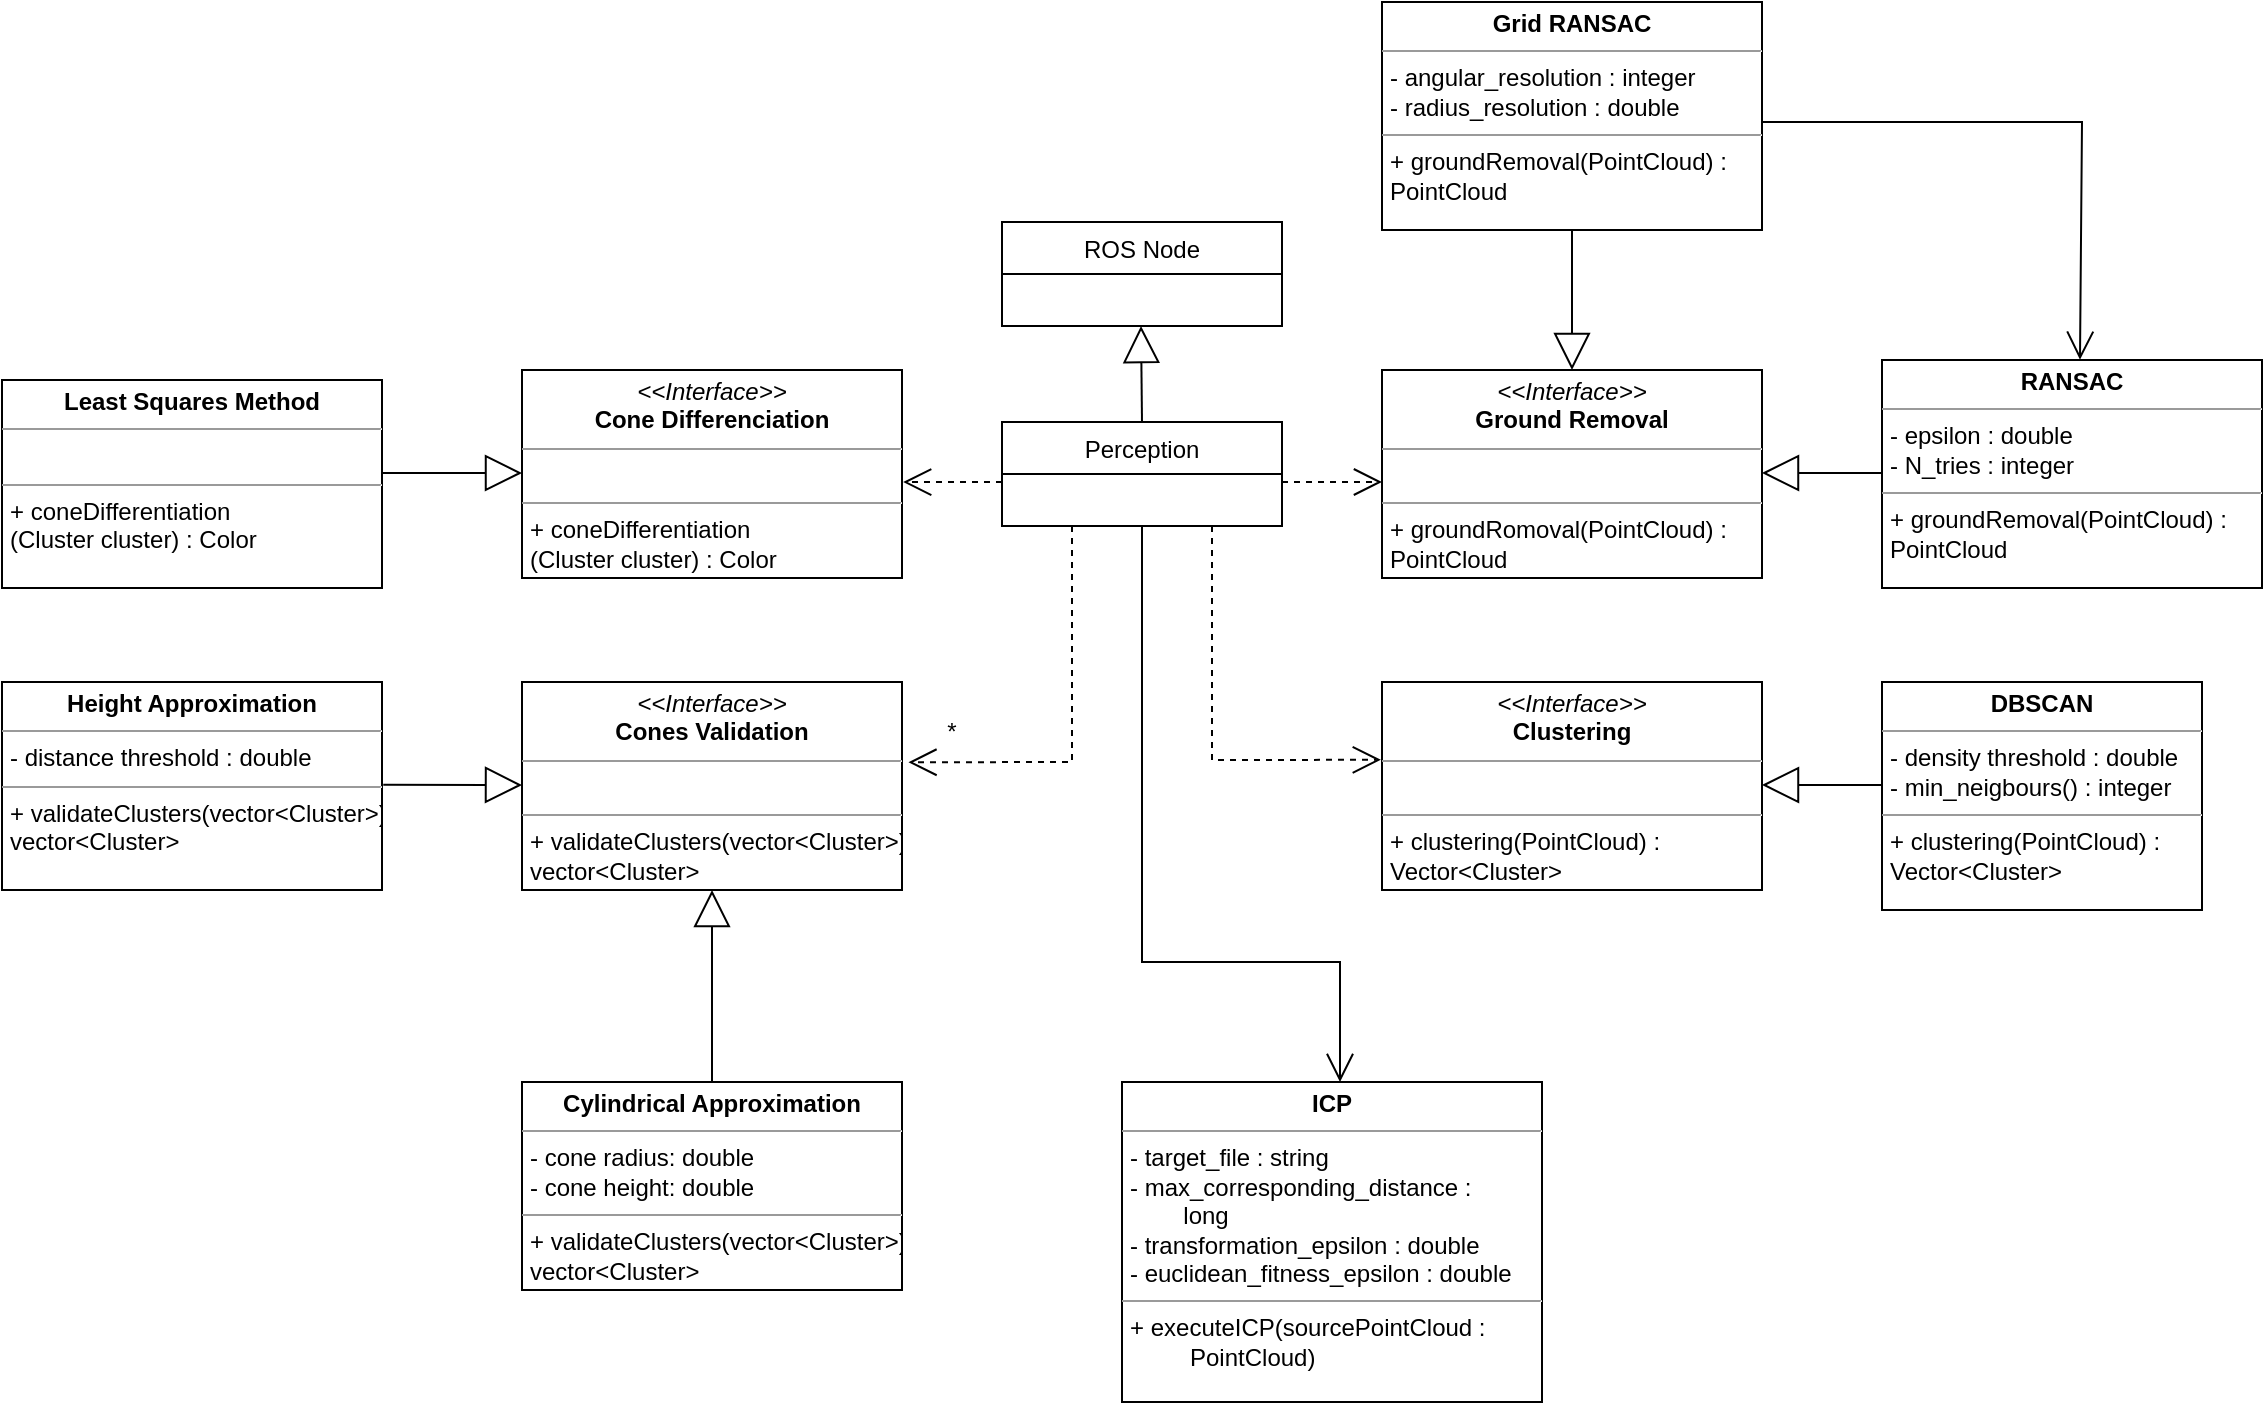 <mxfile version="20.3.0" type="device"><diagram id="d-5RvVuHrZBJCNinnVzA" name="Page-1"><mxGraphModel dx="1184" dy="228" grid="1" gridSize="10" guides="1" tooltips="1" connect="1" arrows="1" fold="1" page="1" pageScale="1" pageWidth="827" pageHeight="1169" math="0" shadow="0"><root><mxCell id="0"/><mxCell id="1" parent="0"/><mxCell id="L9eCjCMkYvvfudA07gba-1" value="ROS Node" style="swimlane;fontStyle=0;childLayout=stackLayout;horizontal=1;startSize=26;fillColor=none;horizontalStack=0;resizeParent=1;resizeParentMax=0;resizeLast=0;collapsible=1;marginBottom=0;" parent="1" vertex="1"><mxGeometry x="330" y="210" width="140" height="52" as="geometry"/></mxCell><mxCell id="L9eCjCMkYvvfudA07gba-6" value="" style="endArrow=block;endSize=16;endFill=0;html=1;rounded=0;" parent="1" edge="1"><mxGeometry width="160" relative="1" as="geometry"><mxPoint x="400" y="310" as="sourcePoint"/><mxPoint x="399.5" y="262" as="targetPoint"/></mxGeometry></mxCell><mxCell id="L9eCjCMkYvvfudA07gba-8" value="&lt;p style=&quot;margin:0px;margin-top:4px;text-align:center;&quot;&gt;&lt;i&gt;&amp;lt;&amp;lt;Interface&amp;gt;&amp;gt;&lt;/i&gt;&lt;br&gt;&lt;b&gt;Ground Removal&lt;/b&gt;&lt;/p&gt;&lt;hr size=&quot;1&quot;&gt;&lt;p style=&quot;margin:0px;margin-left:4px;&quot;&gt;&lt;br&gt;&lt;/p&gt;&lt;hr size=&quot;1&quot;&gt;&lt;p style=&quot;margin:0px;margin-left:4px;&quot;&gt;+ groundRomoval(PointCloud) :&amp;nbsp;&lt;/p&gt;&lt;p style=&quot;margin:0px;margin-left:4px;&quot;&gt;PointCloud&lt;/p&gt;" style="verticalAlign=top;align=left;overflow=fill;fontSize=12;fontFamily=Helvetica;html=1;" parent="1" vertex="1"><mxGeometry x="520" y="284" width="190" height="104" as="geometry"/></mxCell><mxCell id="L9eCjCMkYvvfudA07gba-10" value="" style="endArrow=block;endSize=16;endFill=0;html=1;rounded=0;" parent="1" edge="1"><mxGeometry width="160" relative="1" as="geometry"><mxPoint x="770" y="335.5" as="sourcePoint"/><mxPoint x="710" y="335.5" as="targetPoint"/></mxGeometry></mxCell><mxCell id="EbdRtrXyug2G_jX3SU8Q-1" value="&lt;p style=&quot;margin:0px;margin-top:4px;text-align:center;&quot;&gt;&lt;i&gt;&amp;lt;&amp;lt;Interface&amp;gt;&amp;gt;&lt;/i&gt;&lt;br&gt;&lt;b&gt;Clustering&lt;/b&gt;&lt;/p&gt;&lt;hr size=&quot;1&quot;&gt;&lt;p style=&quot;margin:0px;margin-left:4px;&quot;&gt;&lt;br&gt;&lt;/p&gt;&lt;hr size=&quot;1&quot;&gt;&lt;p style=&quot;margin:0px;margin-left:4px;&quot;&gt;+ clustering(PointCloud) :&amp;nbsp;&lt;/p&gt;&lt;p style=&quot;margin:0px;margin-left:4px;&quot;&gt;Vector&amp;lt;Cluster&amp;gt;&lt;/p&gt;" style="verticalAlign=top;align=left;overflow=fill;fontSize=12;fontFamily=Helvetica;html=1;" parent="1" vertex="1"><mxGeometry x="520" y="440" width="190" height="104" as="geometry"/></mxCell><mxCell id="EbdRtrXyug2G_jX3SU8Q-3" value="" style="endArrow=block;endSize=16;endFill=0;html=1;rounded=0;" parent="1" edge="1"><mxGeometry width="160" relative="1" as="geometry"><mxPoint x="770" y="491.5" as="sourcePoint"/><mxPoint x="710" y="491.5" as="targetPoint"/></mxGeometry></mxCell><mxCell id="EbdRtrXyug2G_jX3SU8Q-8" value="&lt;p style=&quot;margin:0px;margin-top:4px;text-align:center;&quot;&gt;&lt;i&gt;&amp;lt;&amp;lt;Interface&amp;gt;&amp;gt;&lt;/i&gt;&lt;br&gt;&lt;b&gt;Cones Validation&lt;/b&gt;&lt;/p&gt;&lt;hr size=&quot;1&quot;&gt;&lt;p style=&quot;margin:0px;margin-left:4px;&quot;&gt;&lt;br&gt;&lt;/p&gt;&lt;hr size=&quot;1&quot;&gt;&lt;p style=&quot;margin:0px;margin-left:4px;&quot;&gt;+ validateClusters(vector&amp;lt;Cluster&amp;gt;) :&lt;br style=&quot;padding: 0px; margin: 0px;&quot;&gt;vector&amp;lt;Cluster&amp;gt;&lt;br&gt;&lt;/p&gt;" style="verticalAlign=top;align=left;overflow=fill;fontSize=12;fontFamily=Helvetica;html=1;" parent="1" vertex="1"><mxGeometry x="90" y="440" width="190" height="104" as="geometry"/></mxCell><mxCell id="EbdRtrXyug2G_jX3SU8Q-10" value="&lt;p style=&quot;margin:0px;margin-top:4px;text-align:center;&quot;&gt;&lt;i&gt;&amp;lt;&amp;lt;Interface&amp;gt;&amp;gt;&lt;/i&gt;&lt;br&gt;&lt;b&gt;Cone Differenciation&lt;/b&gt;&lt;/p&gt;&lt;hr size=&quot;1&quot;&gt;&lt;p style=&quot;margin:0px;margin-left:4px;&quot;&gt;&lt;br&gt;&lt;/p&gt;&lt;hr size=&quot;1&quot;&gt;&lt;p style=&quot;margin:0px;margin-left:4px;&quot;&gt;+ coneDifferentiation&lt;/p&gt;&lt;p style=&quot;margin:0px;margin-left:4px;&quot;&gt;(Cluster cluster) : Color&lt;br&gt;&lt;/p&gt;" style="verticalAlign=top;align=left;overflow=fill;fontSize=12;fontFamily=Helvetica;html=1;" parent="1" vertex="1"><mxGeometry x="90" y="284" width="190" height="104" as="geometry"/></mxCell><mxCell id="EbdRtrXyug2G_jX3SU8Q-12" value="" style="endArrow=block;endSize=16;endFill=0;html=1;rounded=0;" parent="1" edge="1"><mxGeometry width="160" relative="1" as="geometry"><mxPoint x="20" y="335.5" as="sourcePoint"/><mxPoint x="90" y="335.5" as="targetPoint"/></mxGeometry></mxCell><mxCell id="EbdRtrXyug2G_jX3SU8Q-18" value="" style="endArrow=block;endSize=16;endFill=0;html=1;rounded=0;exitX=1.004;exitY=0.629;exitDx=0;exitDy=0;exitPerimeter=0;" parent="1" edge="1"><mxGeometry width="160" relative="1" as="geometry"><mxPoint x="20.64" y="491.354" as="sourcePoint"/><mxPoint x="90" y="491.5" as="targetPoint"/></mxGeometry></mxCell><mxCell id="EbdRtrXyug2G_jX3SU8Q-23" value="" style="endArrow=open;endSize=12;dashed=1;html=1;rounded=0;" parent="1" edge="1"><mxGeometry width="160" relative="1" as="geometry"><mxPoint x="470" y="340" as="sourcePoint"/><mxPoint x="520" y="340" as="targetPoint"/></mxGeometry></mxCell><mxCell id="EbdRtrXyug2G_jX3SU8Q-24" value="" style="endArrow=open;endSize=12;dashed=1;html=1;rounded=0;entryX=-0.003;entryY=0.374;entryDx=0;entryDy=0;entryPerimeter=0;exitX=0.75;exitY=1;exitDx=0;exitDy=0;" parent="1" source="OQW__5L_LyhEKPCtQpmy-8" target="EbdRtrXyug2G_jX3SU8Q-1" edge="1"><mxGeometry width="160" relative="1" as="geometry"><mxPoint x="450" y="360" as="sourcePoint"/><mxPoint x="510" y="480" as="targetPoint"/><Array as="points"><mxPoint x="435" y="479"/></Array></mxGeometry></mxCell><mxCell id="EbdRtrXyug2G_jX3SU8Q-25" value="" style="endArrow=open;endSize=12;dashed=1;html=1;rounded=0;entryX=1.017;entryY=0.386;entryDx=0;entryDy=0;entryPerimeter=0;exitX=0.25;exitY=1;exitDx=0;exitDy=0;" parent="1" source="OQW__5L_LyhEKPCtQpmy-8" target="EbdRtrXyug2G_jX3SU8Q-8" edge="1"><mxGeometry width="160" relative="1" as="geometry"><mxPoint x="350" y="360" as="sourcePoint"/><mxPoint x="290" y="480" as="targetPoint"/><Array as="points"><mxPoint x="365" y="480"/></Array></mxGeometry></mxCell><mxCell id="EbdRtrXyug2G_jX3SU8Q-26" value="" style="endArrow=open;endSize=12;dashed=1;html=1;rounded=0;entryX=1.003;entryY=0.539;entryDx=0;entryDy=0;entryPerimeter=0;" parent="1" target="EbdRtrXyug2G_jX3SU8Q-10" edge="1"><mxGeometry width="160" relative="1" as="geometry"><mxPoint x="330" y="340" as="sourcePoint"/><mxPoint x="250" y="340" as="targetPoint"/></mxGeometry></mxCell><mxCell id="OQW__5L_LyhEKPCtQpmy-7" value="&lt;p style=&quot;margin:0px;margin-top:4px;text-align:center;&quot;&gt;&lt;b&gt;RANSAC&lt;/b&gt;&lt;/p&gt;&lt;hr size=&quot;1&quot;&gt;&lt;p style=&quot;margin:0px;margin-left:4px;&quot;&gt;- epsilon : double&lt;br&gt;- N_tries : integer&lt;/p&gt;&lt;hr size=&quot;1&quot;&gt;&lt;p style=&quot;margin:0px;margin-left:4px;&quot;&gt;+ groundRemoval(PointCloud) :&amp;nbsp;&lt;/p&gt;&lt;p style=&quot;margin:0px;margin-left:4px;&quot;&gt;PointCloud&lt;/p&gt;" style="verticalAlign=top;align=left;overflow=fill;fontSize=12;fontFamily=Helvetica;html=1;" parent="1" vertex="1"><mxGeometry x="770" y="279" width="190" height="114" as="geometry"/></mxCell><mxCell id="OQW__5L_LyhEKPCtQpmy-8" value="Perception" style="swimlane;fontStyle=0;childLayout=stackLayout;horizontal=1;startSize=26;fillColor=none;horizontalStack=0;resizeParent=1;resizeParentMax=0;resizeLast=0;collapsible=1;marginBottom=0;" parent="1" vertex="1"><mxGeometry x="330" y="310" width="140" height="52" as="geometry"/></mxCell><mxCell id="sbjyY_716ezjCL6oy8er-14" value="&lt;p style=&quot;margin:0px;margin-top:4px;text-align:center;&quot;&gt;&lt;span style=&quot;font-weight: 700;&quot;&gt;Least Squares Method&lt;/span&gt;&lt;br&gt;&lt;/p&gt;&lt;hr size=&quot;1&quot;&gt;&lt;p style=&quot;margin:0px;margin-left:4px;&quot;&gt;&lt;br&gt;&lt;/p&gt;&lt;hr size=&quot;1&quot;&gt;&lt;p style=&quot;margin:0px;margin-left:4px;&quot;&gt;+ coneDifferentiation&lt;/p&gt;&lt;p style=&quot;margin:0px;margin-left:4px;&quot;&gt;(Cluster cluster) : Color&lt;br&gt;&lt;/p&gt;" style="verticalAlign=top;align=left;overflow=fill;fontSize=12;fontFamily=Helvetica;html=1;" parent="1" vertex="1"><mxGeometry x="-170" y="289" width="190" height="104" as="geometry"/></mxCell><mxCell id="sbjyY_716ezjCL6oy8er-15" value="&lt;p style=&quot;margin:0px;margin-top:4px;text-align:center;&quot;&gt;&lt;b&gt;Height Approximation&lt;/b&gt;&lt;/p&gt;&lt;hr size=&quot;1&quot;&gt;&lt;p style=&quot;margin:0px;margin-left:4px;&quot;&gt;- distance threshold : double&lt;/p&gt;&lt;hr size=&quot;1&quot;&gt;&lt;p style=&quot;margin:0px;margin-left:4px;&quot;&gt;+ validateClusters(vector&amp;lt;Cluster&amp;gt;) :&lt;br style=&quot;padding: 0px; margin: 0px;&quot;&gt;vector&amp;lt;Cluster&amp;gt;&lt;br&gt;&lt;/p&gt;" style="verticalAlign=top;align=left;overflow=fill;fontSize=12;fontFamily=Helvetica;html=1;" parent="1" vertex="1"><mxGeometry x="-170" y="440" width="190" height="104" as="geometry"/></mxCell><mxCell id="sbjyY_716ezjCL6oy8er-16" value="&lt;p style=&quot;margin:0px;margin-top:4px;text-align:center;&quot;&gt;&lt;b&gt;DBSCAN&lt;/b&gt;&lt;/p&gt;&lt;hr size=&quot;1&quot;&gt;&lt;p style=&quot;margin:0px;margin-left:4px;&quot;&gt;- density threshold : double&lt;br style=&quot;padding: 0px; margin: 0px;&quot;&gt;- min_neigbours() : integer&lt;br&gt;&lt;/p&gt;&lt;hr size=&quot;1&quot;&gt;&lt;p style=&quot;margin:0px;margin-left:4px;&quot;&gt;+ clustering(PointCloud) :&amp;nbsp;&lt;br style=&quot;padding: 0px; margin: 0px;&quot;&gt;Vector&amp;lt;Cluster&amp;gt;&lt;br&gt;&lt;/p&gt;" style="verticalAlign=top;align=left;overflow=fill;fontSize=12;fontFamily=Helvetica;html=1;" parent="1" vertex="1"><mxGeometry x="770" y="440" width="160" height="114" as="geometry"/></mxCell><mxCell id="jvS1n0znht7F6rJb-n46-1" value="*" style="text;html=1;strokeColor=none;fillColor=none;align=center;verticalAlign=middle;whiteSpace=wrap;rounded=0;" parent="1" vertex="1"><mxGeometry x="290" y="450" width="30" height="30" as="geometry"/></mxCell><mxCell id="jvS1n0znht7F6rJb-n46-2" value="&lt;p style=&quot;margin:0px;margin-top:4px;text-align:center;&quot;&gt;&lt;b&gt;Cylindrical Approximation&lt;/b&gt;&lt;/p&gt;&lt;hr size=&quot;1&quot;&gt;&lt;p style=&quot;margin:0px;margin-left:4px;&quot;&gt;- cone radius: double&lt;/p&gt;&lt;p style=&quot;margin:0px;margin-left:4px;&quot;&gt;- cone height: double&lt;/p&gt;&lt;hr size=&quot;1&quot;&gt;&lt;p style=&quot;margin:0px;margin-left:4px;&quot;&gt;+ validateClusters(vector&amp;lt;Cluster&amp;gt;) :&lt;br style=&quot;padding: 0px; margin: 0px;&quot;&gt;vector&amp;lt;Cluster&amp;gt;&lt;br&gt;&lt;/p&gt;" style="verticalAlign=top;align=left;overflow=fill;fontSize=12;fontFamily=Helvetica;html=1;" parent="1" vertex="1"><mxGeometry x="90" y="640" width="190" height="104" as="geometry"/></mxCell><mxCell id="jvS1n0znht7F6rJb-n46-4" value="" style="endArrow=block;endSize=16;endFill=0;html=1;rounded=0;exitX=0.5;exitY=0;exitDx=0;exitDy=0;entryX=0.5;entryY=1;entryDx=0;entryDy=0;" parent="1" source="jvS1n0znht7F6rJb-n46-2" target="EbdRtrXyug2G_jX3SU8Q-8" edge="1"><mxGeometry width="160" relative="1" as="geometry"><mxPoint x="130.0" y="583.004" as="sourcePoint"/><mxPoint x="199.36" y="583.15" as="targetPoint"/></mxGeometry></mxCell><mxCell id="WOh8ZH8oCzqaleU0pN2v-1" value="&lt;p style=&quot;margin:0px;margin-top:4px;text-align:center;&quot;&gt;&lt;b&gt;Grid RANSAC&lt;/b&gt;&lt;/p&gt;&lt;hr size=&quot;1&quot;&gt;&lt;p style=&quot;margin:0px;margin-left:4px;&quot;&gt;- angular_resolution : integer&lt;/p&gt;&lt;p style=&quot;margin:0px;margin-left:4px;&quot;&gt;- radius_resolution : double&lt;/p&gt;&lt;hr size=&quot;1&quot;&gt;&lt;p style=&quot;margin:0px;margin-left:4px;&quot;&gt;+ groundRemoval(PointCloud) :&amp;nbsp;&lt;/p&gt;&lt;p style=&quot;margin:0px;margin-left:4px;&quot;&gt;PointCloud&lt;/p&gt;" style="verticalAlign=top;align=left;overflow=fill;fontSize=12;fontFamily=Helvetica;html=1;" vertex="1" parent="1"><mxGeometry x="520" y="100" width="190" height="114" as="geometry"/></mxCell><mxCell id="WOh8ZH8oCzqaleU0pN2v-2" value="" style="endArrow=block;endSize=16;endFill=0;html=1;rounded=0;entryX=0.5;entryY=0;entryDx=0;entryDy=0;exitX=0.5;exitY=1;exitDx=0;exitDy=0;" edge="1" parent="1" source="WOh8ZH8oCzqaleU0pN2v-1" target="L9eCjCMkYvvfudA07gba-8"><mxGeometry width="160" relative="1" as="geometry"><mxPoint x="660" y="210" as="sourcePoint"/><mxPoint x="600" y="210" as="targetPoint"/></mxGeometry></mxCell><mxCell id="WOh8ZH8oCzqaleU0pN2v-4" value="" style="endArrow=open;endFill=1;endSize=12;html=1;rounded=0;entryX=0.521;entryY=-0.001;entryDx=0;entryDy=0;entryPerimeter=0;" edge="1" parent="1" target="OQW__5L_LyhEKPCtQpmy-7"><mxGeometry width="160" relative="1" as="geometry"><mxPoint x="710" y="160" as="sourcePoint"/><mxPoint x="870" y="160" as="targetPoint"/><Array as="points"><mxPoint x="870" y="160"/></Array></mxGeometry></mxCell><mxCell id="WOh8ZH8oCzqaleU0pN2v-6" value="&lt;p style=&quot;margin:0px;margin-top:4px;text-align:center;&quot;&gt;&lt;b&gt;ICP&lt;/b&gt;&lt;/p&gt;&lt;hr size=&quot;1&quot;&gt;&lt;p style=&quot;margin:0px;margin-left:4px;&quot;&gt;- target_file : string&lt;/p&gt;&lt;p style=&quot;margin:0px;margin-left:4px;&quot;&gt;- max_corresponding_distance :&lt;/p&gt;&lt;p style=&quot;margin:0px;margin-left:4px;&quot;&gt;&lt;span style=&quot;white-space: pre;&quot;&gt;&#9;&lt;/span&gt;long&lt;br&gt;&lt;/p&gt;&lt;p style=&quot;margin:0px;margin-left:4px;&quot;&gt;- transformation_epsilon : double&lt;/p&gt;&lt;p style=&quot;margin:0px;margin-left:4px;&quot;&gt;- euclidean_fitness_epsilon : double&lt;/p&gt;&lt;hr size=&quot;1&quot;&gt;&lt;p style=&quot;margin:0px;margin-left:4px;&quot;&gt;+ executeICP(sourcePointCloud :&lt;/p&gt;&lt;p style=&quot;margin:0px;margin-left:4px;&quot;&gt;&lt;span style=&quot;white-space: pre;&quot;&gt;&#9;&lt;/span&gt;&amp;nbsp;PointCloud)&lt;/p&gt;" style="verticalAlign=top;align=left;overflow=fill;fontSize=12;fontFamily=Helvetica;html=1;" vertex="1" parent="1"><mxGeometry x="390" y="640" width="210" height="160" as="geometry"/></mxCell><mxCell id="WOh8ZH8oCzqaleU0pN2v-7" value="" style="endArrow=open;endFill=1;endSize=12;html=1;rounded=0;exitX=0.5;exitY=1;exitDx=0;exitDy=0;" edge="1" parent="1" source="OQW__5L_LyhEKPCtQpmy-8"><mxGeometry width="160" relative="1" as="geometry"><mxPoint x="340" y="525" as="sourcePoint"/><mxPoint x="499" y="640" as="targetPoint"/><Array as="points"><mxPoint x="400" y="580"/><mxPoint x="499" y="580"/></Array></mxGeometry></mxCell></root></mxGraphModel></diagram></mxfile>